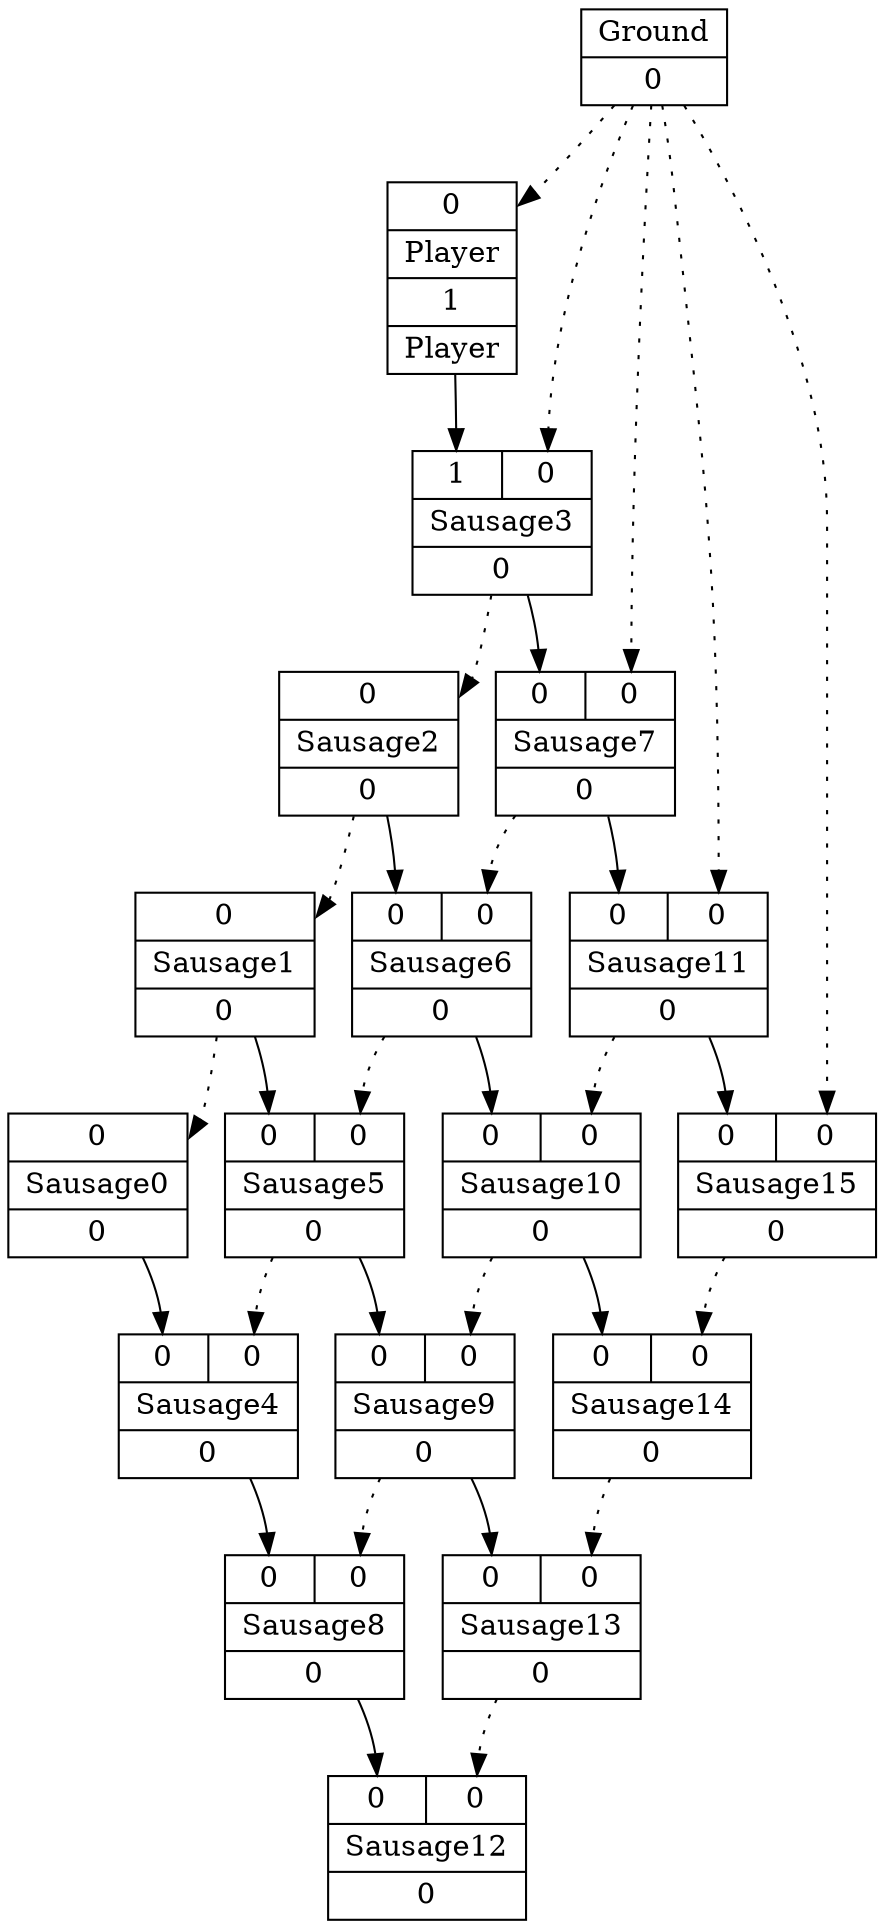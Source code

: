 digraph G {
node [shape=record];
Player[ label ="{{<GroundP>0}|{Player}|<PlayerOUT>1|{Player}}"];
Ground[ label ="{{Ground}|<GroundOUT>0}"];
Sausage3[ label ="{{<Player>1|<GroundP>0}|{Sausage3}|<Sausage3OUT>0}"];
Sausage2[ label ="{{<Sausage3P>0}|{Sausage2}|<Sausage2OUT>0}"];
Sausage7[ label ="{{<Sausage3>0|<GroundP>0}|{Sausage7}|<Sausage7OUT>0}"];
Sausage1[ label ="{{<Sausage2P>0}|{Sausage1}|<Sausage1OUT>0}"];
Sausage6[ label ="{{<Sausage2>0|<Sausage7P>0}|{Sausage6}|<Sausage6OUT>0}"];
Sausage11[ label ="{{<Sausage7>0|<GroundP>0}|{Sausage11}|<Sausage11OUT>0}"];
Sausage0[ label ="{{<Sausage1P>0}|{Sausage0}|<Sausage0OUT>0}"];
Sausage5[ label ="{{<Sausage1>0|<Sausage6P>0}|{Sausage5}|<Sausage5OUT>0}"];
Sausage10[ label ="{{<Sausage6>0|<Sausage11P>0}|{Sausage10}|<Sausage10OUT>0}"];
Sausage15[ label ="{{<Sausage11>0|<GroundP>0}|{Sausage15}|<Sausage15OUT>0}"];
Sausage4[ label ="{{<Sausage0>0|<Sausage5P>0}|{Sausage4}|<Sausage4OUT>0}"];
Sausage9[ label ="{{<Sausage5>0|<Sausage10P>0}|{Sausage9}|<Sausage9OUT>0}"];
Sausage14[ label ="{{<Sausage10>0|<Sausage15P>0}|{Sausage14}|<Sausage14OUT>0}"];
Sausage8[ label ="{{<Sausage4>0|<Sausage9P>0}|{Sausage8}|<Sausage8OUT>0}"];
Sausage13[ label ="{{<Sausage9>0|<Sausage14P>0}|{Sausage13}|<Sausage13OUT>0}"];
Sausage12[ label ="{{<Sausage8>0|<Sausage13P>0}|{Sausage12}|<Sausage12OUT>0}"];
	"Ground" -> "Player":GroundP [style=dotted];
	"Player" -> "Sausage3":Player;
	"Ground" -> "Sausage3":GroundP [style=dotted];
	"Sausage3" -> "Sausage2":Sausage3P [style=dotted];
	"Sausage3" -> "Sausage7":Sausage3;
	"Sausage2" -> "Sausage1":Sausage2P [style=dotted];
	"Sausage2" -> "Sausage6":Sausage2;
	"Ground" -> "Sausage7":GroundP [style=dotted];
	"Sausage7" -> "Sausage6":Sausage7P [style=dotted];
	"Sausage7" -> "Sausage11":Sausage7;
	"Sausage1" -> "Sausage0":Sausage1P [style=dotted];
	"Sausage1" -> "Sausage5":Sausage1;
	"Sausage6" -> "Sausage5":Sausage6P [style=dotted];
	"Sausage6" -> "Sausage10":Sausage6;
	"Ground" -> "Sausage11":GroundP [style=dotted];
	"Sausage11" -> "Sausage10":Sausage11P [style=dotted];
	"Sausage11" -> "Sausage15":Sausage11;
	"Sausage0" -> "Sausage4":Sausage0;
	"Sausage5" -> "Sausage4":Sausage5P [style=dotted];
	"Sausage5" -> "Sausage9":Sausage5;
	"Sausage10" -> "Sausage9":Sausage10P [style=dotted];
	"Sausage10" -> "Sausage14":Sausage10;
	"Ground" -> "Sausage15":GroundP [style=dotted];
	"Sausage15" -> "Sausage14":Sausage15P [style=dotted];
	"Sausage4" -> "Sausage8":Sausage4;
	"Sausage9" -> "Sausage8":Sausage9P [style=dotted];
	"Sausage9" -> "Sausage13":Sausage9;
	"Sausage14" -> "Sausage13":Sausage14P [style=dotted];
	"Sausage8" -> "Sausage12":Sausage8;
	"Sausage13" -> "Sausage12":Sausage13P [style=dotted];
}